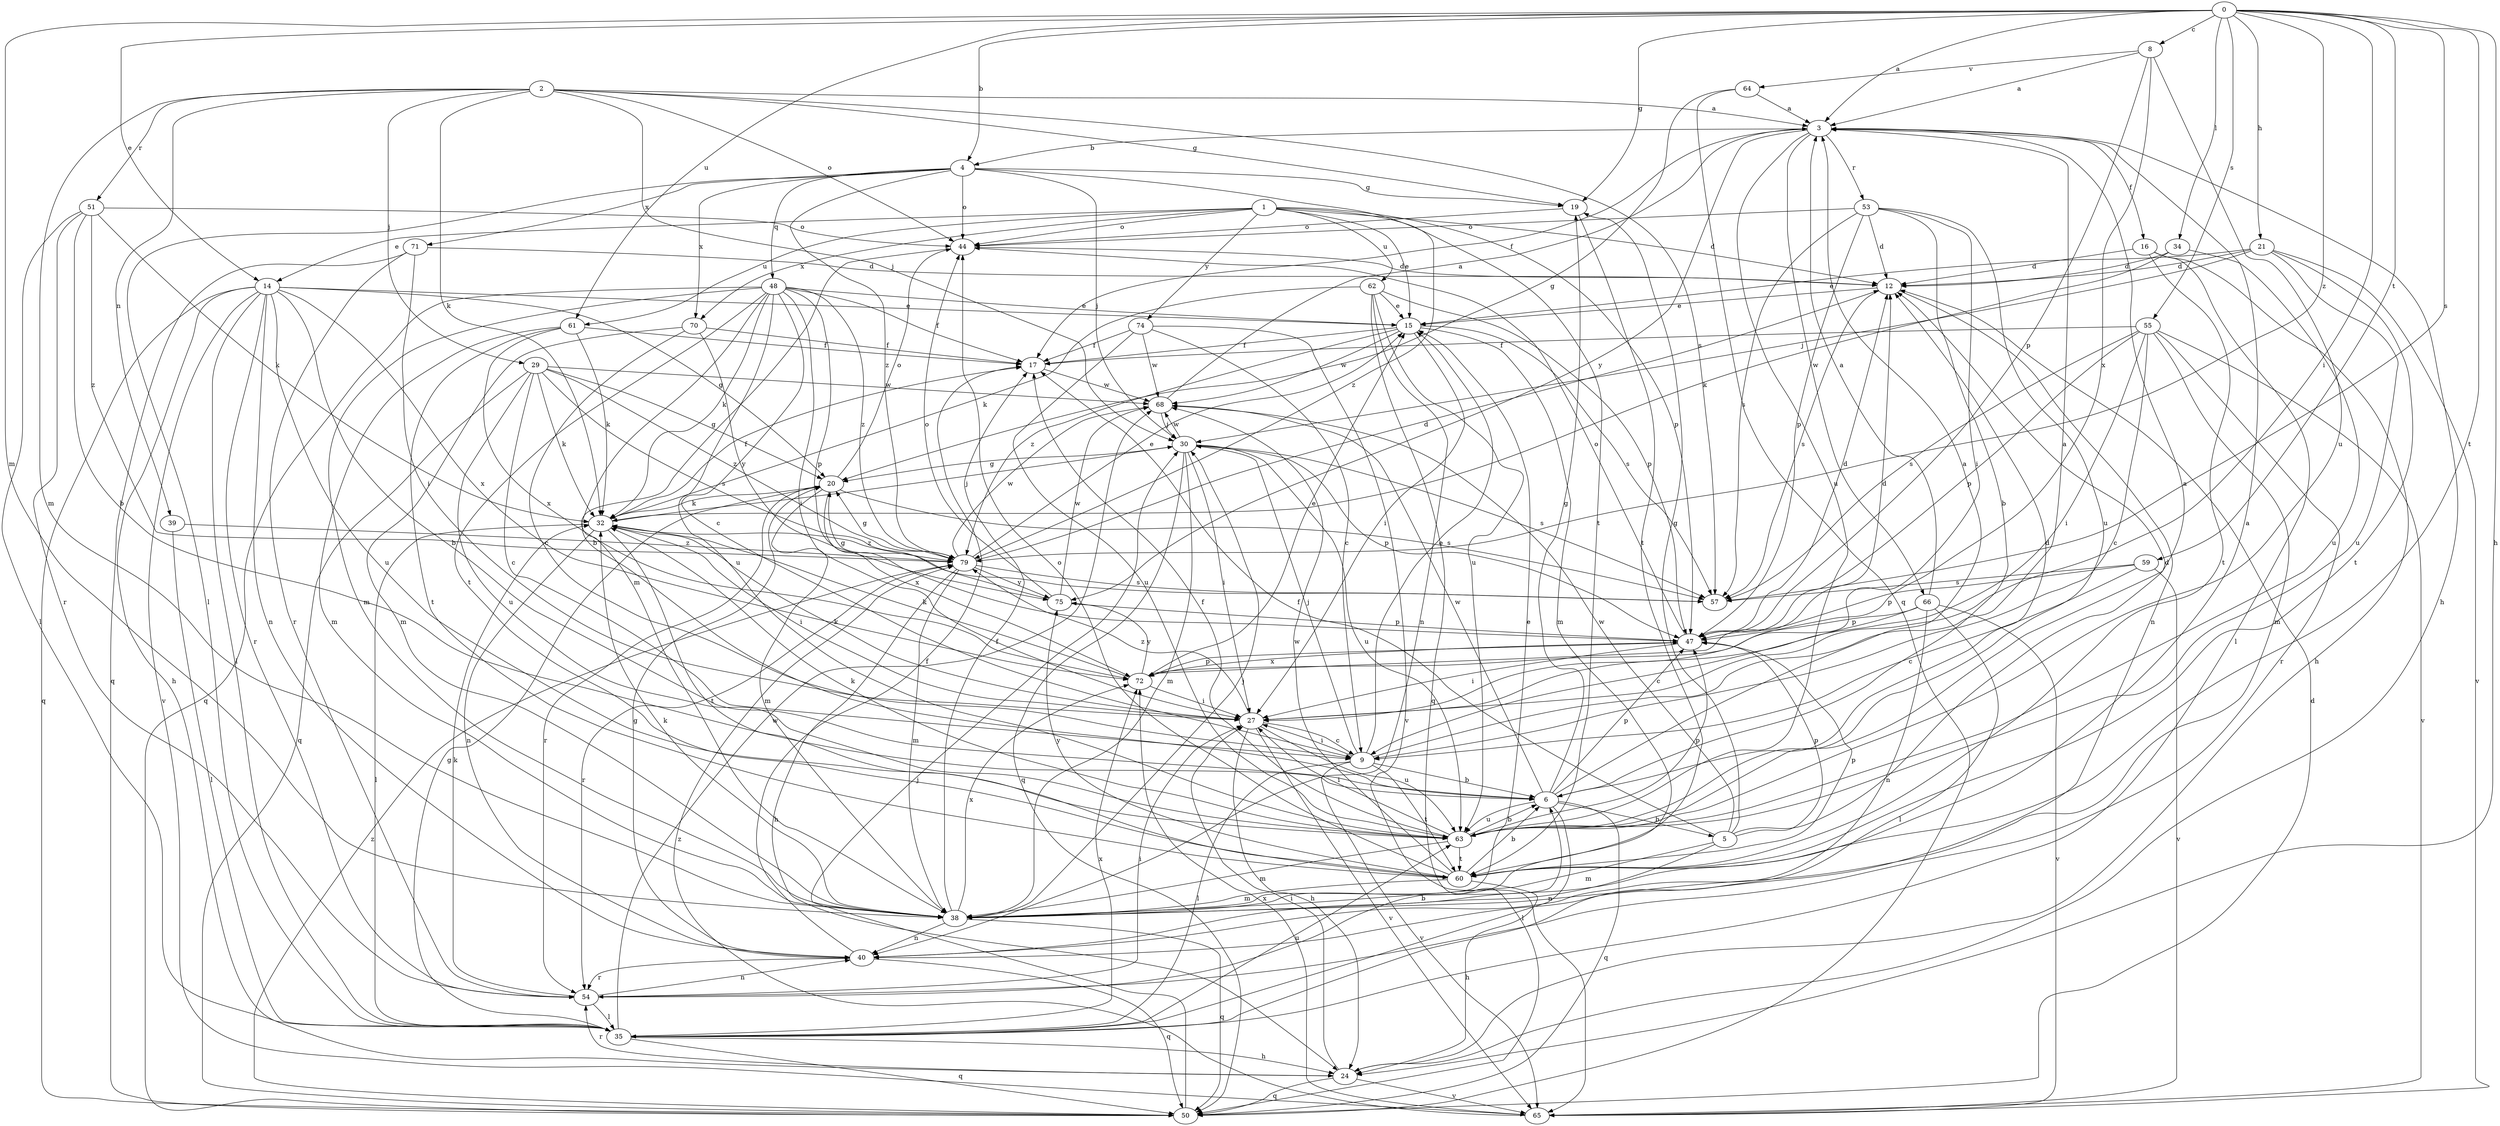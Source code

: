 strict digraph  {
0;
1;
2;
3;
4;
5;
6;
8;
9;
12;
14;
15;
16;
17;
19;
20;
21;
24;
27;
29;
30;
32;
34;
35;
38;
39;
40;
44;
47;
48;
50;
51;
53;
54;
55;
57;
59;
60;
61;
62;
63;
64;
65;
66;
68;
70;
71;
72;
74;
75;
79;
0 -> 3  [label=a];
0 -> 4  [label=b];
0 -> 8  [label=c];
0 -> 14  [label=e];
0 -> 19  [label=g];
0 -> 21  [label=h];
0 -> 24  [label=h];
0 -> 27  [label=i];
0 -> 34  [label=l];
0 -> 38  [label=m];
0 -> 55  [label=s];
0 -> 57  [label=s];
0 -> 59  [label=t];
0 -> 60  [label=t];
0 -> 61  [label=u];
0 -> 79  [label=z];
1 -> 12  [label=d];
1 -> 14  [label=e];
1 -> 15  [label=e];
1 -> 44  [label=o];
1 -> 47  [label=p];
1 -> 61  [label=u];
1 -> 62  [label=u];
1 -> 70  [label=x];
1 -> 74  [label=y];
1 -> 79  [label=z];
2 -> 3  [label=a];
2 -> 19  [label=g];
2 -> 29  [label=j];
2 -> 30  [label=j];
2 -> 32  [label=k];
2 -> 38  [label=m];
2 -> 39  [label=n];
2 -> 44  [label=o];
2 -> 51  [label=r];
2 -> 57  [label=s];
3 -> 4  [label=b];
3 -> 16  [label=f];
3 -> 17  [label=f];
3 -> 24  [label=h];
3 -> 53  [label=r];
3 -> 63  [label=u];
3 -> 66  [label=w];
3 -> 75  [label=y];
4 -> 19  [label=g];
4 -> 30  [label=j];
4 -> 35  [label=l];
4 -> 44  [label=o];
4 -> 48  [label=q];
4 -> 60  [label=t];
4 -> 70  [label=x];
4 -> 71  [label=x];
4 -> 79  [label=z];
5 -> 12  [label=d];
5 -> 17  [label=f];
5 -> 19  [label=g];
5 -> 38  [label=m];
5 -> 40  [label=n];
5 -> 47  [label=p];
5 -> 68  [label=w];
6 -> 3  [label=a];
6 -> 5  [label=b];
6 -> 12  [label=d];
6 -> 19  [label=g];
6 -> 35  [label=l];
6 -> 47  [label=p];
6 -> 50  [label=q];
6 -> 63  [label=u];
6 -> 68  [label=w];
8 -> 3  [label=a];
8 -> 47  [label=p];
8 -> 63  [label=u];
8 -> 64  [label=v];
8 -> 72  [label=x];
9 -> 3  [label=a];
9 -> 6  [label=b];
9 -> 15  [label=e];
9 -> 27  [label=i];
9 -> 30  [label=j];
9 -> 35  [label=l];
9 -> 60  [label=t];
9 -> 65  [label=v];
12 -> 15  [label=e];
12 -> 40  [label=n];
12 -> 57  [label=s];
14 -> 6  [label=b];
14 -> 15  [label=e];
14 -> 20  [label=g];
14 -> 24  [label=h];
14 -> 35  [label=l];
14 -> 40  [label=n];
14 -> 50  [label=q];
14 -> 54  [label=r];
14 -> 63  [label=u];
14 -> 65  [label=v];
14 -> 72  [label=x];
15 -> 17  [label=f];
15 -> 27  [label=i];
15 -> 38  [label=m];
15 -> 57  [label=s];
15 -> 68  [label=w];
15 -> 79  [label=z];
16 -> 12  [label=d];
16 -> 24  [label=h];
16 -> 35  [label=l];
16 -> 60  [label=t];
17 -> 68  [label=w];
19 -> 44  [label=o];
19 -> 60  [label=t];
20 -> 32  [label=k];
20 -> 38  [label=m];
20 -> 44  [label=o];
20 -> 54  [label=r];
20 -> 57  [label=s];
20 -> 72  [label=x];
21 -> 12  [label=d];
21 -> 15  [label=e];
21 -> 30  [label=j];
21 -> 60  [label=t];
21 -> 63  [label=u];
21 -> 65  [label=v];
24 -> 27  [label=i];
24 -> 50  [label=q];
24 -> 54  [label=r];
24 -> 65  [label=v];
27 -> 9  [label=c];
27 -> 24  [label=h];
27 -> 32  [label=k];
27 -> 63  [label=u];
27 -> 65  [label=v];
27 -> 79  [label=z];
29 -> 9  [label=c];
29 -> 20  [label=g];
29 -> 32  [label=k];
29 -> 50  [label=q];
29 -> 57  [label=s];
29 -> 63  [label=u];
29 -> 68  [label=w];
29 -> 79  [label=z];
30 -> 20  [label=g];
30 -> 27  [label=i];
30 -> 38  [label=m];
30 -> 47  [label=p];
30 -> 50  [label=q];
30 -> 57  [label=s];
30 -> 63  [label=u];
30 -> 68  [label=w];
32 -> 17  [label=f];
32 -> 27  [label=i];
32 -> 30  [label=j];
32 -> 35  [label=l];
32 -> 40  [label=n];
32 -> 60  [label=t];
32 -> 79  [label=z];
34 -> 12  [label=d];
34 -> 32  [label=k];
34 -> 63  [label=u];
35 -> 20  [label=g];
35 -> 24  [label=h];
35 -> 50  [label=q];
35 -> 63  [label=u];
35 -> 68  [label=w];
35 -> 72  [label=x];
38 -> 3  [label=a];
38 -> 15  [label=e];
38 -> 17  [label=f];
38 -> 30  [label=j];
38 -> 32  [label=k];
38 -> 40  [label=n];
38 -> 50  [label=q];
38 -> 72  [label=x];
39 -> 35  [label=l];
39 -> 79  [label=z];
40 -> 17  [label=f];
40 -> 20  [label=g];
40 -> 50  [label=q];
40 -> 54  [label=r];
44 -> 12  [label=d];
44 -> 38  [label=m];
47 -> 12  [label=d];
47 -> 27  [label=i];
47 -> 44  [label=o];
47 -> 72  [label=x];
48 -> 6  [label=b];
48 -> 9  [label=c];
48 -> 15  [label=e];
48 -> 17  [label=f];
48 -> 27  [label=i];
48 -> 32  [label=k];
48 -> 38  [label=m];
48 -> 47  [label=p];
48 -> 50  [label=q];
48 -> 60  [label=t];
48 -> 63  [label=u];
48 -> 79  [label=z];
50 -> 12  [label=d];
50 -> 30  [label=j];
50 -> 79  [label=z];
51 -> 6  [label=b];
51 -> 32  [label=k];
51 -> 35  [label=l];
51 -> 44  [label=o];
51 -> 54  [label=r];
51 -> 79  [label=z];
53 -> 6  [label=b];
53 -> 12  [label=d];
53 -> 27  [label=i];
53 -> 44  [label=o];
53 -> 47  [label=p];
53 -> 57  [label=s];
53 -> 63  [label=u];
54 -> 6  [label=b];
54 -> 27  [label=i];
54 -> 32  [label=k];
54 -> 35  [label=l];
54 -> 40  [label=n];
55 -> 9  [label=c];
55 -> 17  [label=f];
55 -> 27  [label=i];
55 -> 38  [label=m];
55 -> 47  [label=p];
55 -> 54  [label=r];
55 -> 57  [label=s];
55 -> 65  [label=v];
59 -> 9  [label=c];
59 -> 47  [label=p];
59 -> 57  [label=s];
59 -> 65  [label=v];
60 -> 6  [label=b];
60 -> 24  [label=h];
60 -> 38  [label=m];
60 -> 44  [label=o];
60 -> 47  [label=p];
60 -> 68  [label=w];
60 -> 75  [label=y];
61 -> 17  [label=f];
61 -> 32  [label=k];
61 -> 38  [label=m];
61 -> 60  [label=t];
61 -> 72  [label=x];
62 -> 15  [label=e];
62 -> 32  [label=k];
62 -> 40  [label=n];
62 -> 47  [label=p];
62 -> 50  [label=q];
62 -> 63  [label=u];
63 -> 3  [label=a];
63 -> 6  [label=b];
63 -> 17  [label=f];
63 -> 27  [label=i];
63 -> 32  [label=k];
63 -> 38  [label=m];
63 -> 47  [label=p];
63 -> 60  [label=t];
64 -> 3  [label=a];
64 -> 20  [label=g];
64 -> 50  [label=q];
65 -> 72  [label=x];
65 -> 79  [label=z];
66 -> 3  [label=a];
66 -> 9  [label=c];
66 -> 35  [label=l];
66 -> 40  [label=n];
66 -> 47  [label=p];
66 -> 65  [label=v];
68 -> 3  [label=a];
68 -> 30  [label=j];
70 -> 9  [label=c];
70 -> 17  [label=f];
70 -> 38  [label=m];
70 -> 75  [label=y];
71 -> 12  [label=d];
71 -> 27  [label=i];
71 -> 50  [label=q];
71 -> 54  [label=r];
72 -> 12  [label=d];
72 -> 15  [label=e];
72 -> 27  [label=i];
72 -> 32  [label=k];
72 -> 47  [label=p];
72 -> 75  [label=y];
74 -> 9  [label=c];
74 -> 17  [label=f];
74 -> 63  [label=u];
74 -> 65  [label=v];
74 -> 68  [label=w];
75 -> 20  [label=g];
75 -> 44  [label=o];
75 -> 47  [label=p];
75 -> 68  [label=w];
79 -> 12  [label=d];
79 -> 15  [label=e];
79 -> 20  [label=g];
79 -> 24  [label=h];
79 -> 38  [label=m];
79 -> 54  [label=r];
79 -> 57  [label=s];
79 -> 68  [label=w];
79 -> 75  [label=y];
}
